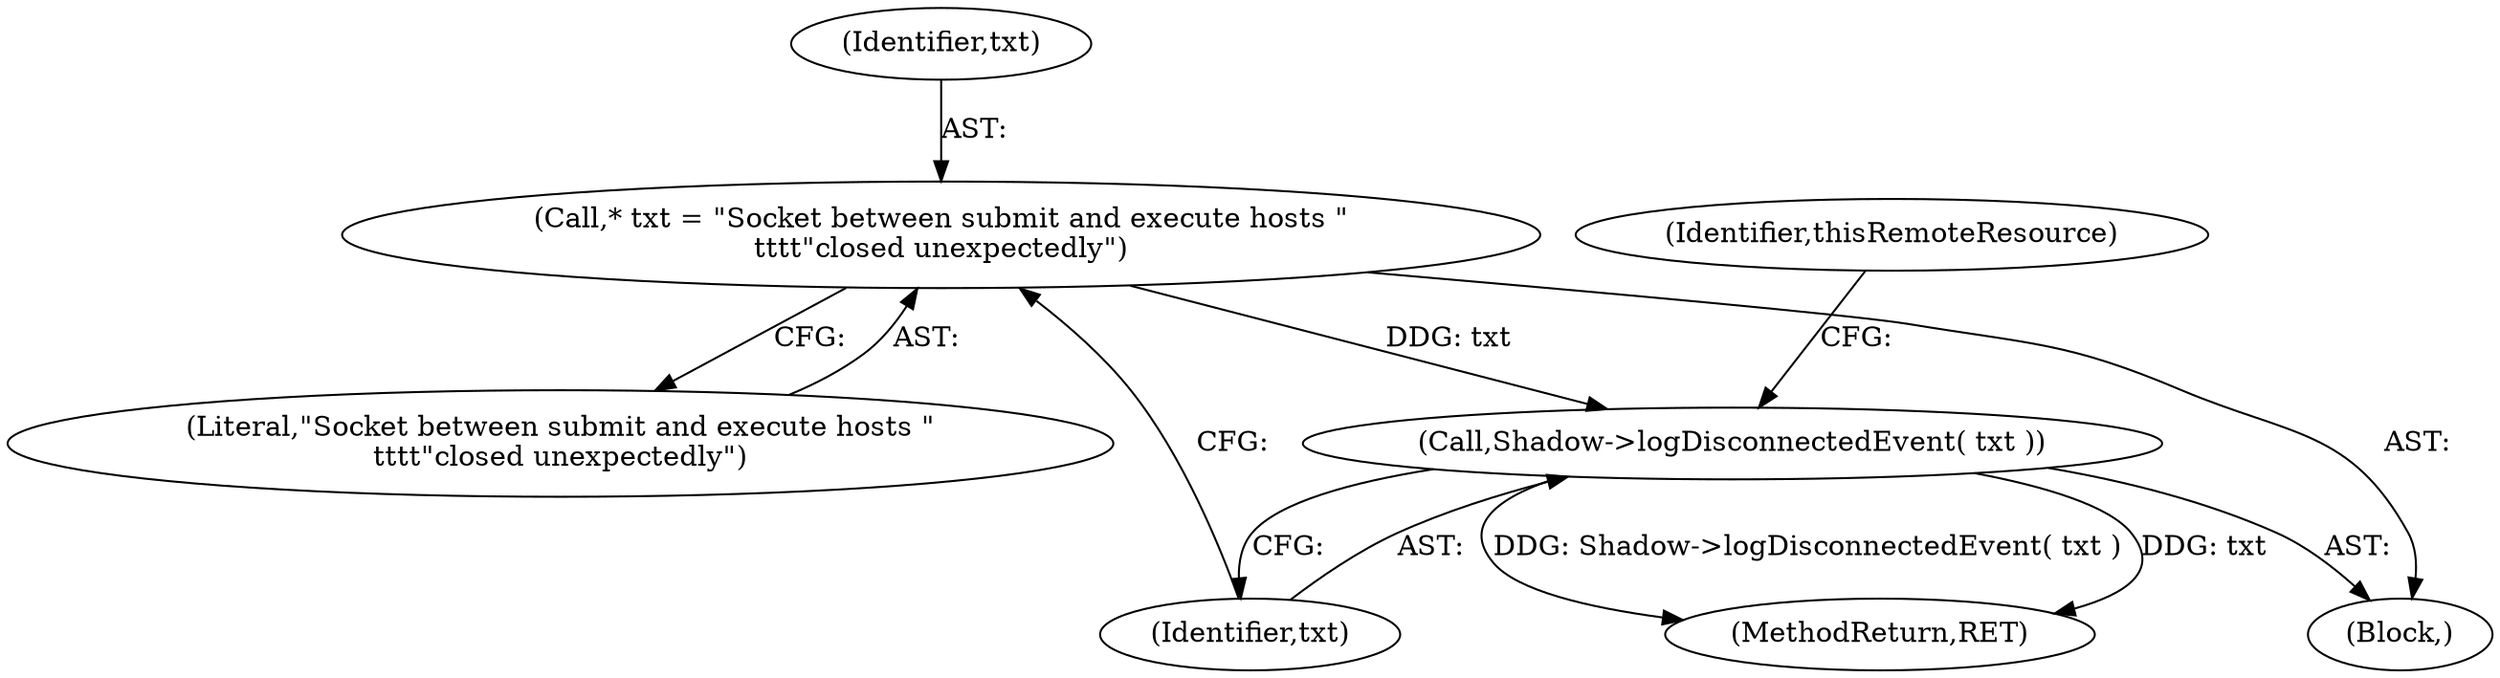 digraph "0_htcondor_5e5571d1a431eb3c61977b6dd6ec90186ef79867_4@API" {
"1000199" [label="(Call,* txt = \"Socket between submit and execute hosts \"\n\t\t\t\t\"closed unexpectedly\")"];
"1000202" [label="(Call,Shadow->logDisconnectedEvent( txt ))"];
"1000201" [label="(Literal,\"Socket between submit and execute hosts \"\n\t\t\t\t\"closed unexpectedly\")"];
"1002472" [label="(MethodReturn,RET)"];
"1000199" [label="(Call,* txt = \"Socket between submit and execute hosts \"\n\t\t\t\t\"closed unexpectedly\")"];
"1000193" [label="(Block,)"];
"1000202" [label="(Call,Shadow->logDisconnectedEvent( txt ))"];
"1000207" [label="(Identifier,thisRemoteResource)"];
"1000203" [label="(Identifier,txt)"];
"1000200" [label="(Identifier,txt)"];
"1000199" -> "1000193"  [label="AST: "];
"1000199" -> "1000201"  [label="CFG: "];
"1000200" -> "1000199"  [label="AST: "];
"1000201" -> "1000199"  [label="AST: "];
"1000203" -> "1000199"  [label="CFG: "];
"1000199" -> "1000202"  [label="DDG: txt"];
"1000202" -> "1000193"  [label="AST: "];
"1000202" -> "1000203"  [label="CFG: "];
"1000203" -> "1000202"  [label="AST: "];
"1000207" -> "1000202"  [label="CFG: "];
"1000202" -> "1002472"  [label="DDG: txt"];
"1000202" -> "1002472"  [label="DDG: Shadow->logDisconnectedEvent( txt )"];
}
